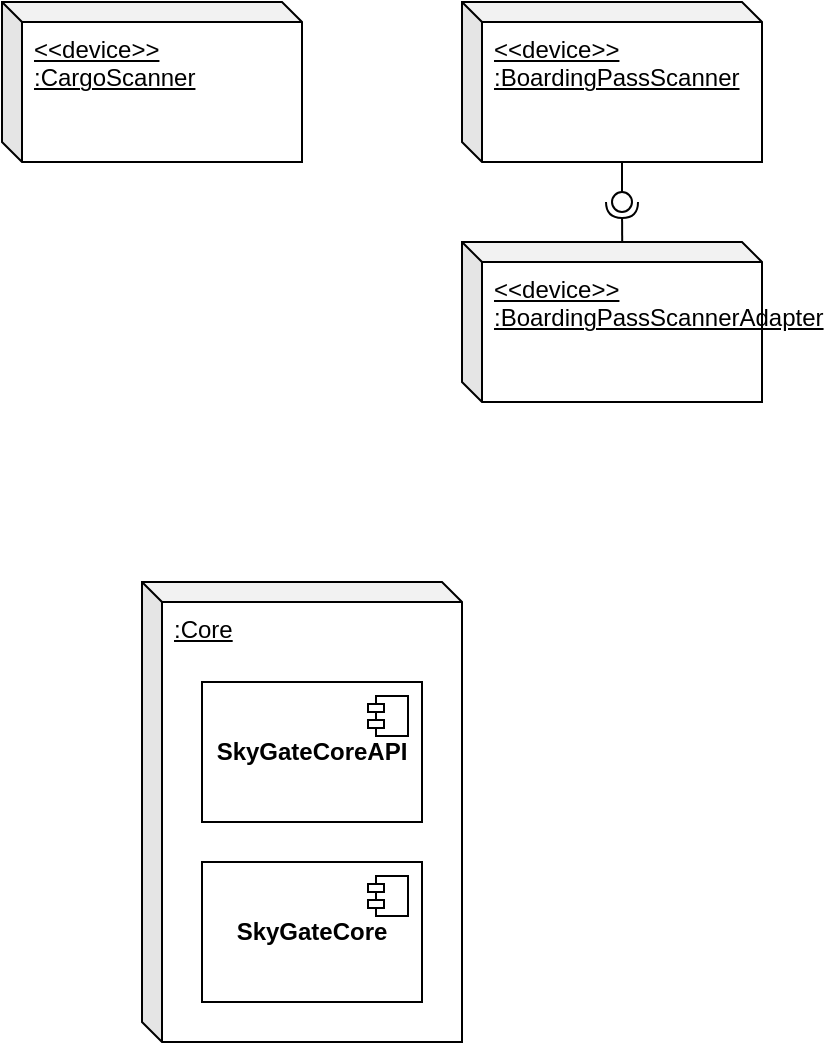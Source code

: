 <mxfile version="23.1.6" type="github">
  <diagram name="Page-1" id="1W9rriEMluKcIFQNK_wU">
    <mxGraphModel dx="662" dy="479" grid="1" gridSize="10" guides="1" tooltips="1" connect="1" arrows="1" fold="1" page="1" pageScale="1" pageWidth="827" pageHeight="1169" math="0" shadow="0">
      <root>
        <mxCell id="0" />
        <mxCell id="1" parent="0" />
        <mxCell id="HE3g9IFokqo1h-lJYSGL-1" value="&amp;lt;&amp;lt;device&amp;gt;&amp;gt;&lt;br&gt;:CargoScanner" style="shape=cube;whiteSpace=wrap;html=1;boundedLbl=1;backgroundOutline=1;darkOpacity=0.05;darkOpacity2=0.1;size=10;align=left;fontStyle=4;verticalAlign=top;spacingLeft=4;" vertex="1" parent="1">
          <mxGeometry x="230" y="130" width="150" height="80" as="geometry" />
        </mxCell>
        <mxCell id="HE3g9IFokqo1h-lJYSGL-2" value="&amp;lt;&amp;lt;device&amp;gt;&amp;gt;&lt;br&gt;:BoardingPassScanner" style="shape=cube;whiteSpace=wrap;html=1;boundedLbl=1;backgroundOutline=1;darkOpacity=0.05;darkOpacity2=0.1;size=10;align=left;fontStyle=4;verticalAlign=top;spacingLeft=4;" vertex="1" parent="1">
          <mxGeometry x="460" y="130" width="150" height="80" as="geometry" />
        </mxCell>
        <mxCell id="HE3g9IFokqo1h-lJYSGL-3" value="&amp;lt;&amp;lt;device&amp;gt;&amp;gt;&lt;br&gt;:BoardingPassScannerAdapter" style="shape=cube;whiteSpace=wrap;html=1;boundedLbl=1;backgroundOutline=1;darkOpacity=0.05;darkOpacity2=0.1;size=10;align=left;fontStyle=4;verticalAlign=top;spacingLeft=4;" vertex="1" parent="1">
          <mxGeometry x="460" y="250" width="150" height="80" as="geometry" />
        </mxCell>
        <mxCell id="HE3g9IFokqo1h-lJYSGL-6" value=":Core" style="shape=cube;whiteSpace=wrap;html=1;boundedLbl=1;backgroundOutline=1;darkOpacity=0.05;darkOpacity2=0.1;size=10;align=left;fontStyle=4;verticalAlign=top;spacingLeft=4;" vertex="1" parent="1">
          <mxGeometry x="300" y="420" width="160" height="230" as="geometry" />
        </mxCell>
        <mxCell id="HE3g9IFokqo1h-lJYSGL-7" value="&lt;b&gt;SkyGateCoreAPI&lt;/b&gt;" style="html=1;dropTarget=0;whiteSpace=wrap;" vertex="1" parent="1">
          <mxGeometry x="330" y="470" width="110" height="70" as="geometry" />
        </mxCell>
        <mxCell id="HE3g9IFokqo1h-lJYSGL-8" value="" style="shape=module;jettyWidth=8;jettyHeight=4;" vertex="1" parent="HE3g9IFokqo1h-lJYSGL-7">
          <mxGeometry x="1" width="20" height="20" relative="1" as="geometry">
            <mxPoint x="-27" y="7" as="offset" />
          </mxGeometry>
        </mxCell>
        <mxCell id="HE3g9IFokqo1h-lJYSGL-9" value="&lt;b&gt;SkyGateCore&lt;/b&gt;" style="html=1;dropTarget=0;whiteSpace=wrap;" vertex="1" parent="1">
          <mxGeometry x="330" y="560" width="110" height="70" as="geometry" />
        </mxCell>
        <mxCell id="HE3g9IFokqo1h-lJYSGL-10" value="" style="shape=module;jettyWidth=8;jettyHeight=4;" vertex="1" parent="HE3g9IFokqo1h-lJYSGL-9">
          <mxGeometry x="1" width="20" height="20" relative="1" as="geometry">
            <mxPoint x="-27" y="7" as="offset" />
          </mxGeometry>
        </mxCell>
        <mxCell id="HE3g9IFokqo1h-lJYSGL-11" value="" style="rounded=0;orthogonalLoop=1;jettySize=auto;html=1;endArrow=halfCircle;endFill=0;endSize=6;strokeWidth=1;sketch=0;exitX=0.534;exitY=0.003;exitDx=0;exitDy=0;exitPerimeter=0;" edge="1" parent="1" source="HE3g9IFokqo1h-lJYSGL-3">
          <mxGeometry relative="1" as="geometry">
            <mxPoint x="580" y="230" as="sourcePoint" />
            <mxPoint x="540" y="230" as="targetPoint" />
          </mxGeometry>
        </mxCell>
        <mxCell id="HE3g9IFokqo1h-lJYSGL-12" value="" style="rounded=0;orthogonalLoop=1;jettySize=auto;html=1;endArrow=oval;endFill=0;sketch=0;sourcePerimeterSpacing=0;targetPerimeterSpacing=0;endSize=10;exitX=0;exitY=0;exitDx=80;exitDy=80;exitPerimeter=0;" edge="1" parent="1" source="HE3g9IFokqo1h-lJYSGL-2">
          <mxGeometry relative="1" as="geometry">
            <mxPoint x="540" y="250" as="sourcePoint" />
            <mxPoint x="540" y="230" as="targetPoint" />
          </mxGeometry>
        </mxCell>
        <mxCell id="HE3g9IFokqo1h-lJYSGL-13" value="" style="ellipse;whiteSpace=wrap;html=1;align=center;aspect=fixed;fillColor=none;strokeColor=none;resizable=0;perimeter=centerPerimeter;rotatable=0;allowArrows=0;points=[];outlineConnect=1;" vertex="1" parent="1">
          <mxGeometry x="315" y="310" width="10" height="10" as="geometry" />
        </mxCell>
      </root>
    </mxGraphModel>
  </diagram>
</mxfile>
